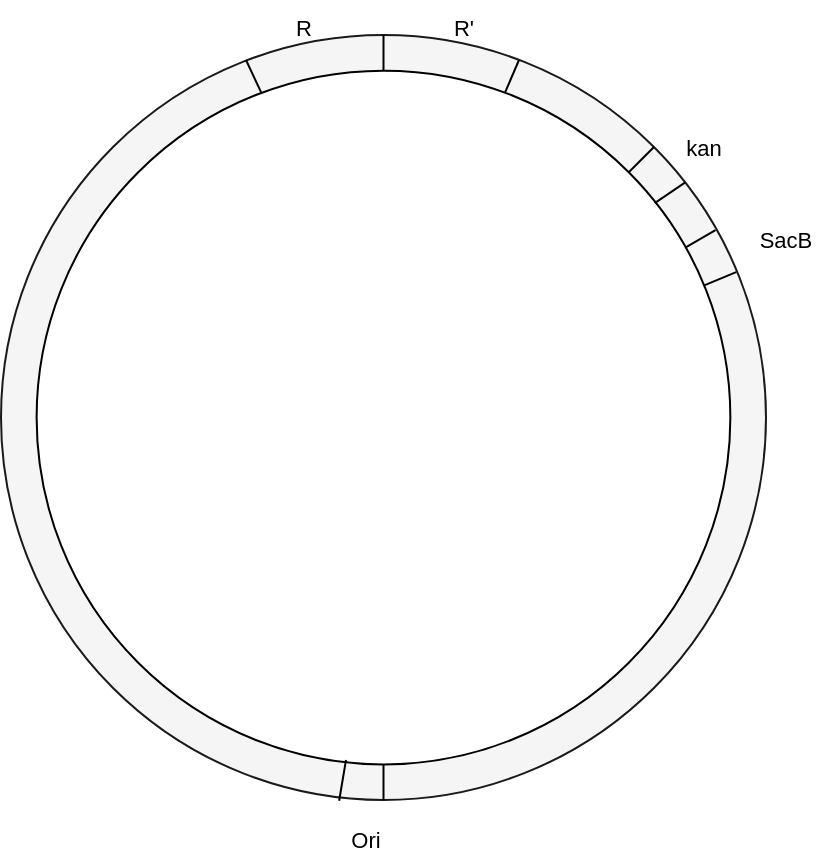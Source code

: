 <mxfile version="20.8.5" type="github">
  <diagram id="lcwmB2aRgka3avqDU1QG" name="第 1 页">
    <mxGraphModel dx="794" dy="516" grid="1" gridSize="10" guides="1" tooltips="1" connect="1" arrows="1" fold="1" page="1" pageScale="1" pageWidth="827" pageHeight="1169" math="0" shadow="0">
      <root>
        <mxCell id="0" />
        <mxCell id="1" parent="0" />
        <mxCell id="ZwDLyrfxPFdCYWF4dFid-1" value="" style="ellipse;whiteSpace=wrap;html=1;aspect=fixed;fillColor=#f5f5f5;strokeColor=#1A1A1A;fontColor=#333333;fillStyle=auto;direction=south;" parent="1" vertex="1">
          <mxGeometry x="347.5" y="427.5" width="382.5" height="382.5" as="geometry" />
        </mxCell>
        <mxCell id="ZwDLyrfxPFdCYWF4dFid-2" value="" style="ellipse;whiteSpace=wrap;html=1;aspect=fixed;direction=south;" parent="1" vertex="1">
          <mxGeometry x="365.31" y="445.32" width="346.87" height="346.87" as="geometry" />
        </mxCell>
        <mxCell id="ZwDLyrfxPFdCYWF4dFid-6" value="" style="endArrow=none;html=1;rounded=0;fontColor=#FFCCFF;entryX=0;entryY=0.5;entryDx=0;entryDy=0;" parent="1" source="ZwDLyrfxPFdCYWF4dFid-1" target="ZwDLyrfxPFdCYWF4dFid-2" edge="1">
          <mxGeometry width="50" height="50" relative="1" as="geometry">
            <mxPoint x="439" y="470" as="sourcePoint" />
            <mxPoint x="380" y="520" as="targetPoint" />
          </mxGeometry>
        </mxCell>
        <mxCell id="ZwDLyrfxPFdCYWF4dFid-7" value="" style="endArrow=none;html=1;rounded=0;fontColor=#FFCCFF;entryX=0.032;entryY=0.325;entryDx=0;entryDy=0;entryPerimeter=0;exitX=0.033;exitY=0.323;exitDx=0;exitDy=0;exitPerimeter=0;" parent="1" source="ZwDLyrfxPFdCYWF4dFid-1" target="ZwDLyrfxPFdCYWF4dFid-2" edge="1">
          <mxGeometry width="50" height="50" relative="1" as="geometry">
            <mxPoint x="460" y="460" as="sourcePoint" />
            <mxPoint x="410" y="510" as="targetPoint" />
          </mxGeometry>
        </mxCell>
        <mxCell id="ZwDLyrfxPFdCYWF4dFid-8" value="" style="endArrow=none;html=1;rounded=0;fontColor=#FFCCFF;exitX=0.032;exitY=0.676;exitDx=0;exitDy=0;exitPerimeter=0;" parent="1" source="ZwDLyrfxPFdCYWF4dFid-2" edge="1">
          <mxGeometry width="50" height="50" relative="1" as="geometry">
            <mxPoint x="460" y="490" as="sourcePoint" />
            <mxPoint x="470" y="440" as="targetPoint" />
          </mxGeometry>
        </mxCell>
        <mxCell id="ZwDLyrfxPFdCYWF4dFid-13" value="&lt;font style=&quot;font-size: 11px;&quot; color=&quot;#000000&quot;&gt;R&lt;/font&gt;" style="text;html=1;strokeColor=none;fillColor=none;align=center;verticalAlign=middle;whiteSpace=wrap;rounded=0;fillStyle=auto;fontColor=#FFCCFF;" parent="1" vertex="1">
          <mxGeometry x="470" y="410" width="58" height="28" as="geometry" />
        </mxCell>
        <mxCell id="ZwDLyrfxPFdCYWF4dFid-14" value="&lt;font style=&quot;font-size: 11px;&quot; color=&quot;#000000&quot;&gt;R&#39;&lt;/font&gt;" style="text;html=1;strokeColor=none;fillColor=none;align=center;verticalAlign=middle;whiteSpace=wrap;rounded=0;fillStyle=auto;fontColor=#FFCCFF;" parent="1" vertex="1">
          <mxGeometry x="550" y="410" width="58" height="28" as="geometry" />
        </mxCell>
        <mxCell id="ZwDLyrfxPFdCYWF4dFid-15" value="" style="endArrow=none;html=1;rounded=0;fontColor=#FFCCFF;exitX=0.255;exitY=0.066;exitDx=0;exitDy=0;exitPerimeter=0;" parent="1" source="ZwDLyrfxPFdCYWF4dFid-1" target="ZwDLyrfxPFdCYWF4dFid-2" edge="1">
          <mxGeometry width="50" height="50" relative="1" as="geometry">
            <mxPoint x="730" y="600" as="sourcePoint" />
            <mxPoint x="606.672" y="466.767" as="targetPoint" />
          </mxGeometry>
        </mxCell>
        <mxCell id="ZwDLyrfxPFdCYWF4dFid-16" value="" style="endArrow=none;html=1;rounded=0;fontColor=#FFCCFF;exitX=0.31;exitY=0.039;exitDx=0;exitDy=0;exitPerimeter=0;" parent="1" source="ZwDLyrfxPFdCYWF4dFid-1" target="ZwDLyrfxPFdCYWF4dFid-2" edge="1">
          <mxGeometry width="50" height="50" relative="1" as="geometry">
            <mxPoint x="730.8" y="630" as="sourcePoint" />
            <mxPoint x="712.177" y="632.082" as="targetPoint" />
          </mxGeometry>
        </mxCell>
        <mxCell id="ZwDLyrfxPFdCYWF4dFid-17" value="" style="endArrow=none;html=1;rounded=0;fontColor=#FFCCFF;exitX=0;exitY=0;exitDx=0;exitDy=0;entryX=0;entryY=0;entryDx=0;entryDy=0;" parent="1" source="ZwDLyrfxPFdCYWF4dFid-1" target="ZwDLyrfxPFdCYWF4dFid-2" edge="1">
          <mxGeometry width="50" height="50" relative="1" as="geometry">
            <mxPoint x="678.62" y="490" as="sourcePoint" />
            <mxPoint x="659.997" y="492.082" as="targetPoint" />
          </mxGeometry>
        </mxCell>
        <mxCell id="ZwDLyrfxPFdCYWF4dFid-18" value="" style="endArrow=none;html=1;rounded=0;fontColor=#FFCCFF;exitX=0.193;exitY=0.106;exitDx=0;exitDy=0;entryX=0.191;entryY=0.109;entryDx=0;entryDy=0;exitPerimeter=0;entryPerimeter=0;" parent="1" source="ZwDLyrfxPFdCYWF4dFid-1" target="ZwDLyrfxPFdCYWF4dFid-2" edge="1">
          <mxGeometry width="50" height="50" relative="1" as="geometry">
            <mxPoint x="683.984" y="493.516" as="sourcePoint" />
            <mxPoint x="671.382" y="506.118" as="targetPoint" />
          </mxGeometry>
        </mxCell>
        <mxCell id="ZwDLyrfxPFdCYWF4dFid-19" value="&lt;font style=&quot;font-size: 11px;&quot; color=&quot;#000000&quot;&gt;kan&lt;/font&gt;" style="text;html=1;strokeColor=none;fillColor=none;align=center;verticalAlign=middle;whiteSpace=wrap;rounded=0;fillStyle=auto;fontColor=#FFCCFF;" parent="1" vertex="1">
          <mxGeometry x="670" y="470" width="58" height="28" as="geometry" />
        </mxCell>
        <mxCell id="ZwDLyrfxPFdCYWF4dFid-20" value="&lt;font style=&quot;font-size: 11px;&quot; color=&quot;#000000&quot;&gt;SacB&lt;/font&gt;" style="text;html=1;strokeColor=none;fillColor=none;align=center;verticalAlign=middle;whiteSpace=wrap;rounded=0;fillStyle=auto;fontColor=#FFCCFF;" parent="1" vertex="1">
          <mxGeometry x="720" y="520" width="40" height="20" as="geometry" />
        </mxCell>
        <mxCell id="TIWl7JQAYCeR1khoVjhQ-1" value="" style="endArrow=none;html=1;rounded=0;exitX=1.001;exitY=0.558;exitDx=0;exitDy=0;exitPerimeter=0;" edge="1" parent="1" source="ZwDLyrfxPFdCYWF4dFid-1">
          <mxGeometry width="50" height="50" relative="1" as="geometry">
            <mxPoint x="520" y="810" as="sourcePoint" />
            <mxPoint x="520" y="790" as="targetPoint" />
          </mxGeometry>
        </mxCell>
        <mxCell id="TIWl7JQAYCeR1khoVjhQ-2" value="" style="endArrow=none;html=1;rounded=0;entryX=1;entryY=0.5;entryDx=0;entryDy=0;exitX=1;exitY=0.5;exitDx=0;exitDy=0;" edge="1" parent="1" source="ZwDLyrfxPFdCYWF4dFid-1" target="ZwDLyrfxPFdCYWF4dFid-2">
          <mxGeometry width="50" height="50" relative="1" as="geometry">
            <mxPoint x="530" y="820" as="sourcePoint" />
            <mxPoint x="530" y="800" as="targetPoint" />
          </mxGeometry>
        </mxCell>
        <mxCell id="TIWl7JQAYCeR1khoVjhQ-3" value="&lt;font style=&quot;font-size: 11px;&quot; color=&quot;#000000&quot;&gt;Ori&lt;/font&gt;" style="text;html=1;strokeColor=none;fillColor=none;align=center;verticalAlign=middle;whiteSpace=wrap;rounded=0;fillStyle=auto;fontColor=#FFCCFF;" vertex="1" parent="1">
          <mxGeometry x="510" y="820" width="40" height="20" as="geometry" />
        </mxCell>
      </root>
    </mxGraphModel>
  </diagram>
</mxfile>
